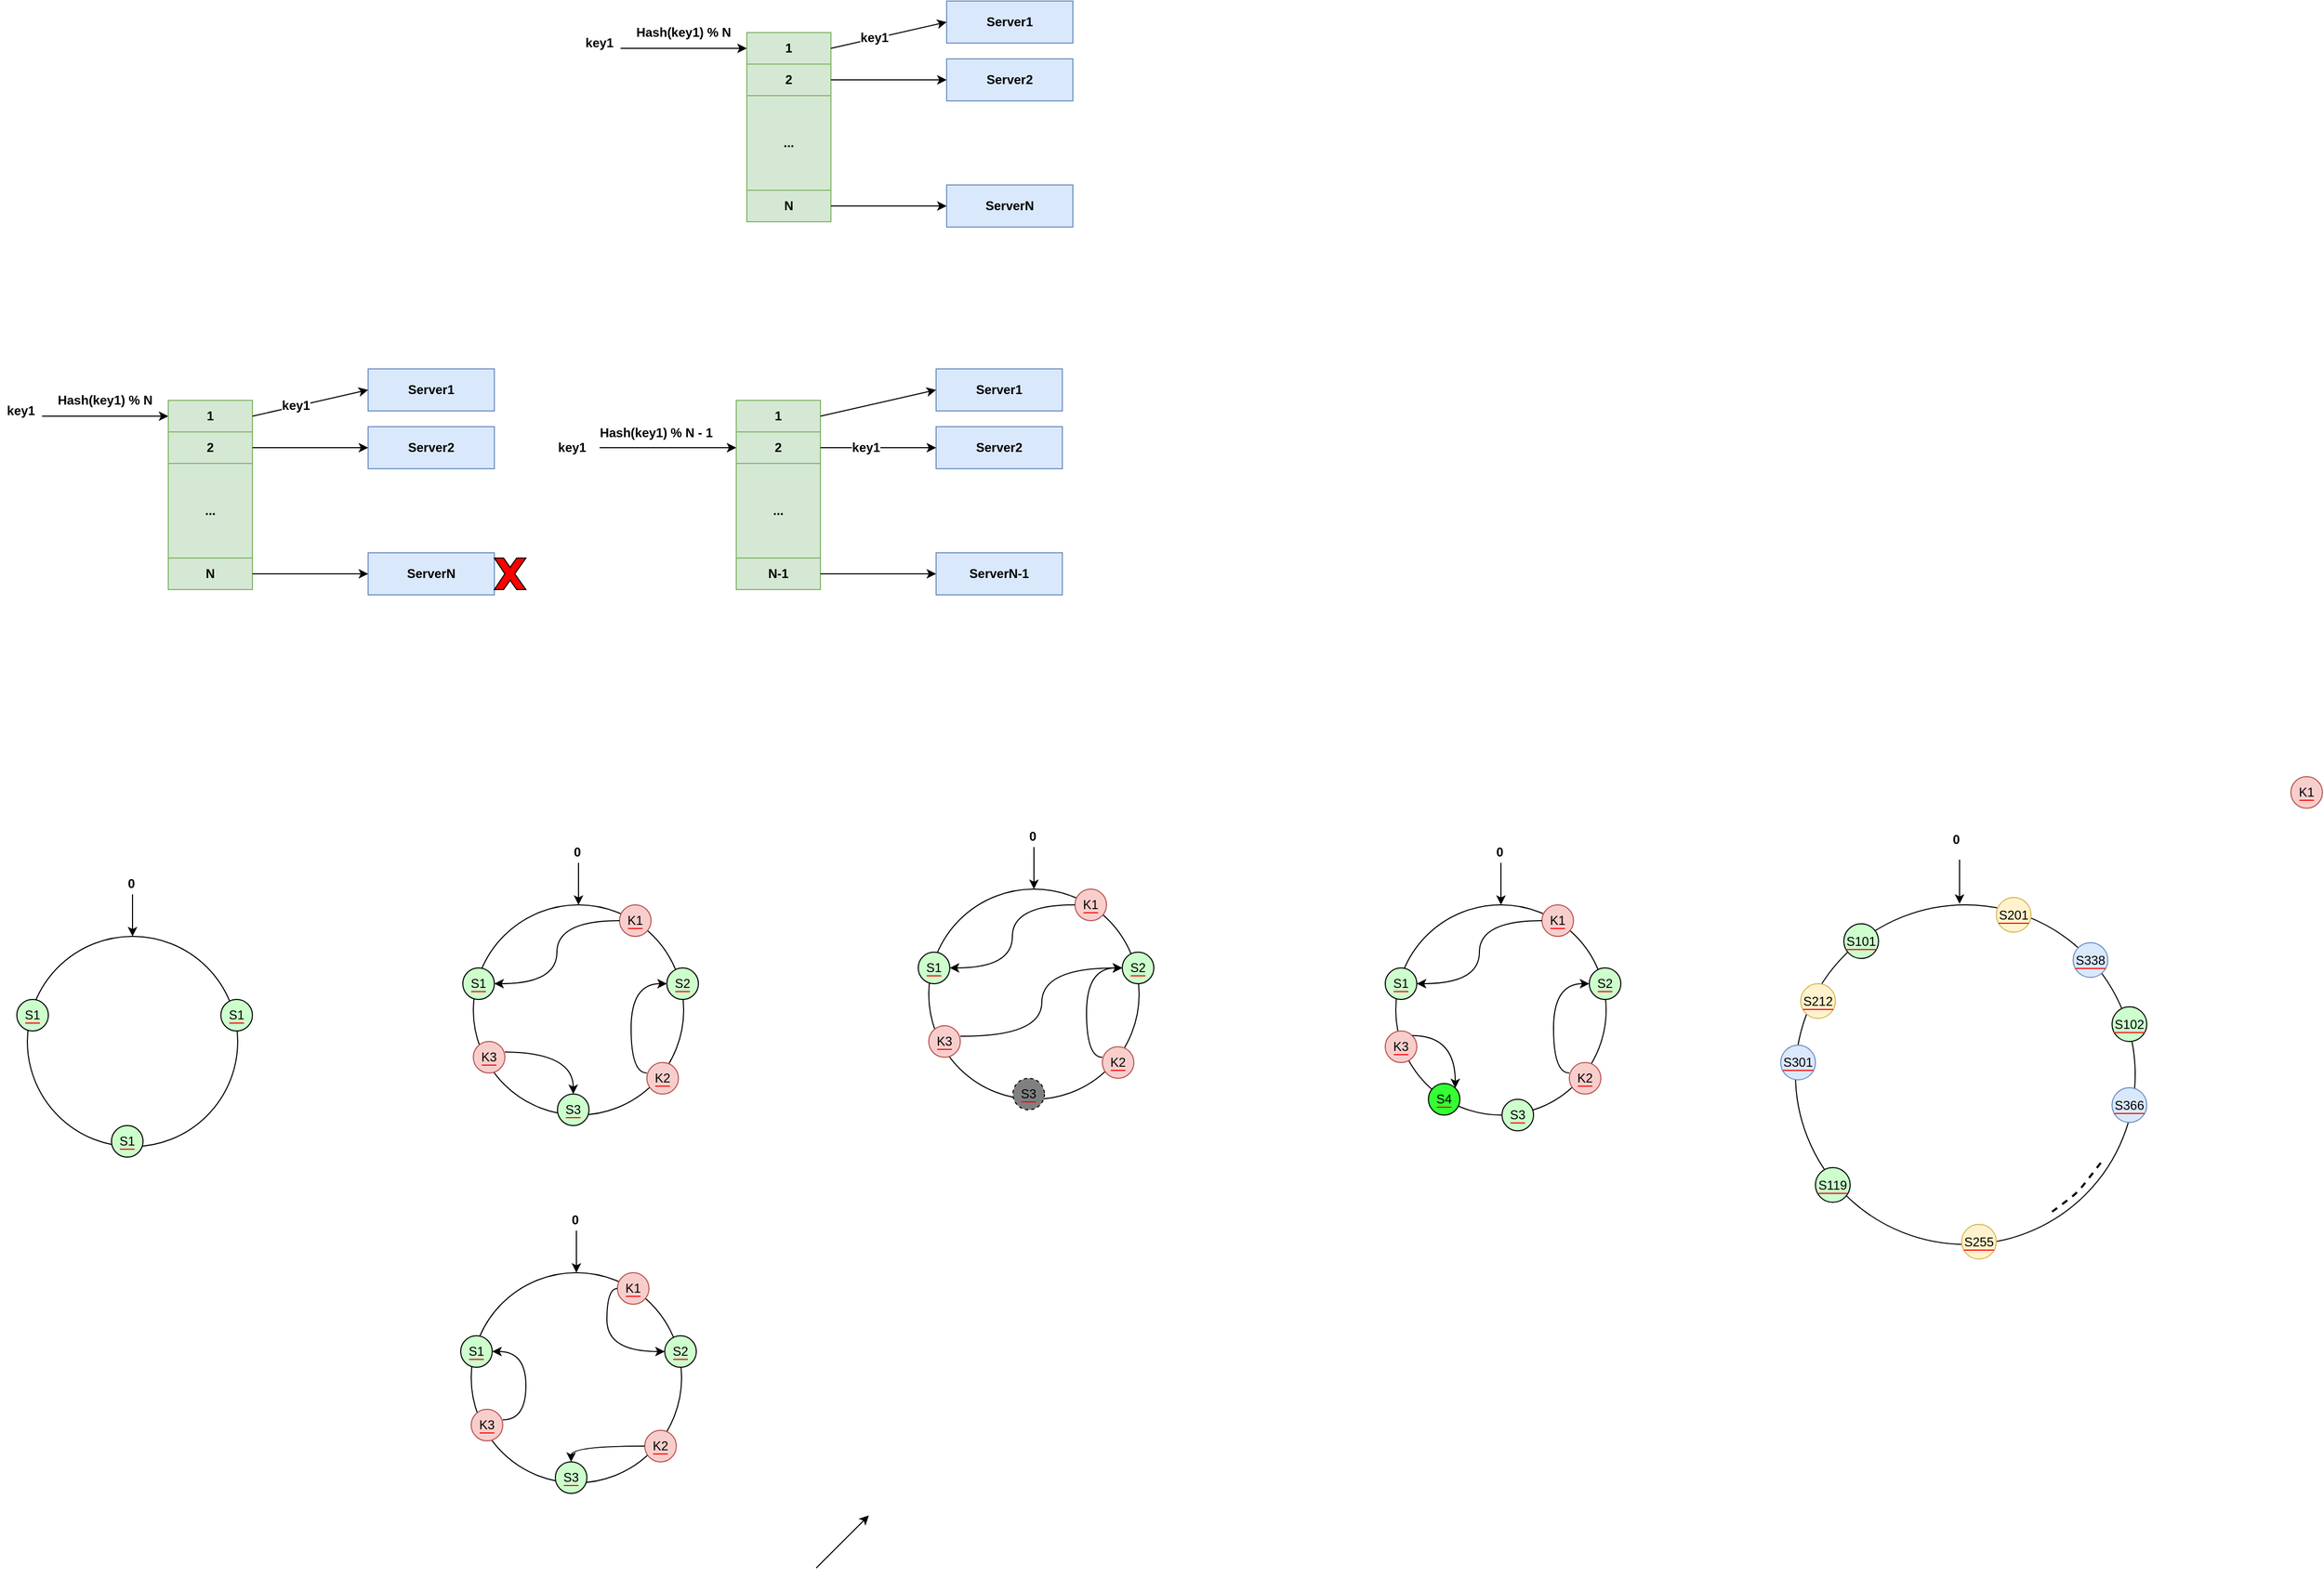 <mxfile version="12.4.5" type="github">
  <diagram id="OrQfkeeHgUfaRMaOiego" name="Page-1">
    <mxGraphModel dx="2848" dy="1108" grid="0" gridSize="10" guides="1" tooltips="1" connect="1" arrows="1" fold="1" page="0" pageScale="1" pageWidth="827" pageHeight="1169" math="0" shadow="0">
      <root>
        <mxCell id="0"/>
        <mxCell id="1" parent="0"/>
        <mxCell id="GP28-JtXtmgrlyzx3dhS-1" value="Server1" style="rounded=0;whiteSpace=wrap;html=1;fillColor=#dae8fc;strokeColor=#6c8ebf;fontStyle=1" parent="1" vertex="1">
          <mxGeometry x="470" y="230" width="120" height="40" as="geometry"/>
        </mxCell>
        <mxCell id="GP28-JtXtmgrlyzx3dhS-2" value="Server2" style="rounded=0;whiteSpace=wrap;html=1;fillColor=#dae8fc;strokeColor=#6c8ebf;fontStyle=1" parent="1" vertex="1">
          <mxGeometry x="470" y="285" width="120" height="40" as="geometry"/>
        </mxCell>
        <mxCell id="GP28-JtXtmgrlyzx3dhS-3" value="ServerN" style="rounded=0;whiteSpace=wrap;html=1;fillColor=#dae8fc;strokeColor=#6c8ebf;fontStyle=1" parent="1" vertex="1">
          <mxGeometry x="470" y="405" width="120" height="40" as="geometry"/>
        </mxCell>
        <mxCell id="GP28-JtXtmgrlyzx3dhS-4" value="1" style="rounded=0;whiteSpace=wrap;html=1;fillColor=#d5e8d4;strokeColor=#82b366;fontStyle=1" parent="1" vertex="1">
          <mxGeometry x="280" y="260" width="80" height="30" as="geometry"/>
        </mxCell>
        <mxCell id="GP28-JtXtmgrlyzx3dhS-5" value="2" style="rounded=0;whiteSpace=wrap;html=1;fillColor=#d5e8d4;strokeColor=#82b366;fontStyle=1" parent="1" vertex="1">
          <mxGeometry x="280" y="290" width="80" height="30" as="geometry"/>
        </mxCell>
        <mxCell id="GP28-JtXtmgrlyzx3dhS-6" value="..." style="rounded=0;whiteSpace=wrap;html=1;fillColor=#d5e8d4;strokeColor=#82b366;fontStyle=1" parent="1" vertex="1">
          <mxGeometry x="280" y="320" width="80" height="90" as="geometry"/>
        </mxCell>
        <mxCell id="GP28-JtXtmgrlyzx3dhS-9" value="N" style="rounded=0;whiteSpace=wrap;html=1;fillColor=#d5e8d4;strokeColor=#82b366;fontStyle=1" parent="1" vertex="1">
          <mxGeometry x="280" y="410" width="80" height="30" as="geometry"/>
        </mxCell>
        <mxCell id="GP28-JtXtmgrlyzx3dhS-11" value="" style="endArrow=classic;html=1;exitX=1;exitY=0.5;exitDx=0;exitDy=0;entryX=0;entryY=0.5;entryDx=0;entryDy=0;fontStyle=1" parent="1" source="GP28-JtXtmgrlyzx3dhS-4" target="GP28-JtXtmgrlyzx3dhS-1" edge="1">
          <mxGeometry width="50" height="50" relative="1" as="geometry">
            <mxPoint x="360" y="280" as="sourcePoint"/>
            <mxPoint x="410" y="230" as="targetPoint"/>
          </mxGeometry>
        </mxCell>
        <mxCell id="GP28-JtXtmgrlyzx3dhS-34" value="&lt;b&gt;key1&lt;/b&gt;" style="text;html=1;align=center;verticalAlign=middle;resizable=0;points=[];;labelBackgroundColor=#ffffff;" parent="GP28-JtXtmgrlyzx3dhS-11" vertex="1" connectable="0">
          <mxGeometry x="-0.252" y="1" relative="1" as="geometry">
            <mxPoint as="offset"/>
          </mxGeometry>
        </mxCell>
        <mxCell id="GP28-JtXtmgrlyzx3dhS-12" value="" style="endArrow=classic;html=1;entryX=0;entryY=0.5;entryDx=0;entryDy=0;fontStyle=1" parent="1" source="GP28-JtXtmgrlyzx3dhS-5" target="GP28-JtXtmgrlyzx3dhS-2" edge="1">
          <mxGeometry width="50" height="50" relative="1" as="geometry">
            <mxPoint x="360" y="305" as="sourcePoint"/>
            <mxPoint x="468" y="320" as="targetPoint"/>
          </mxGeometry>
        </mxCell>
        <mxCell id="GP28-JtXtmgrlyzx3dhS-13" value="" style="endArrow=classic;html=1;entryX=0;entryY=0.5;entryDx=0;entryDy=0;fontStyle=1" parent="1" source="GP28-JtXtmgrlyzx3dhS-9" target="GP28-JtXtmgrlyzx3dhS-3" edge="1">
          <mxGeometry width="50" height="50" relative="1" as="geometry">
            <mxPoint x="362" y="425" as="sourcePoint"/>
            <mxPoint x="470" y="440" as="targetPoint"/>
          </mxGeometry>
        </mxCell>
        <mxCell id="GP28-JtXtmgrlyzx3dhS-14" value="" style="endArrow=classic;html=1;fontStyle=1;entryX=0;entryY=0.5;entryDx=0;entryDy=0;" parent="1" target="GP28-JtXtmgrlyzx3dhS-4" edge="1">
          <mxGeometry width="50" height="50" relative="1" as="geometry">
            <mxPoint x="160" y="275" as="sourcePoint"/>
            <mxPoint x="280" y="304.5" as="targetPoint"/>
          </mxGeometry>
        </mxCell>
        <mxCell id="GP28-JtXtmgrlyzx3dhS-15" value="Hash(key1) % N" style="text;html=1;strokeColor=none;fillColor=none;align=center;verticalAlign=middle;whiteSpace=wrap;rounded=0;fontStyle=1" parent="1" vertex="1">
          <mxGeometry x="170" y="250" width="100" height="20" as="geometry"/>
        </mxCell>
        <mxCell id="GP28-JtXtmgrlyzx3dhS-16" value="key1" style="text;html=1;strokeColor=none;fillColor=none;align=center;verticalAlign=middle;whiteSpace=wrap;rounded=0;fontStyle=1" parent="1" vertex="1">
          <mxGeometry x="120" y="260" width="40" height="20" as="geometry"/>
        </mxCell>
        <mxCell id="GP28-JtXtmgrlyzx3dhS-18" value="Server1" style="rounded=0;whiteSpace=wrap;html=1;fillColor=#dae8fc;strokeColor=#6c8ebf;fontStyle=1" parent="1" vertex="1">
          <mxGeometry x="460" y="580" width="120" height="40" as="geometry"/>
        </mxCell>
        <mxCell id="GP28-JtXtmgrlyzx3dhS-19" value="Server2" style="rounded=0;whiteSpace=wrap;html=1;fillColor=#dae8fc;strokeColor=#6c8ebf;fontStyle=1" parent="1" vertex="1">
          <mxGeometry x="460" y="635" width="120" height="40" as="geometry"/>
        </mxCell>
        <mxCell id="GP28-JtXtmgrlyzx3dhS-20" value="ServerN-1" style="rounded=0;whiteSpace=wrap;html=1;fillColor=#dae8fc;strokeColor=#6c8ebf;fontStyle=1" parent="1" vertex="1">
          <mxGeometry x="460" y="755" width="120" height="40" as="geometry"/>
        </mxCell>
        <mxCell id="GP28-JtXtmgrlyzx3dhS-21" value="1" style="rounded=0;whiteSpace=wrap;html=1;fillColor=#d5e8d4;strokeColor=#82b366;fontStyle=1" parent="1" vertex="1">
          <mxGeometry x="270" y="610" width="80" height="30" as="geometry"/>
        </mxCell>
        <mxCell id="GP28-JtXtmgrlyzx3dhS-22" value="2" style="rounded=0;whiteSpace=wrap;html=1;fillColor=#d5e8d4;strokeColor=#82b366;fontStyle=1" parent="1" vertex="1">
          <mxGeometry x="270" y="640" width="80" height="30" as="geometry"/>
        </mxCell>
        <mxCell id="GP28-JtXtmgrlyzx3dhS-23" value="..." style="rounded=0;whiteSpace=wrap;html=1;fillColor=#d5e8d4;strokeColor=#82b366;fontStyle=1" parent="1" vertex="1">
          <mxGeometry x="270" y="670" width="80" height="90" as="geometry"/>
        </mxCell>
        <mxCell id="GP28-JtXtmgrlyzx3dhS-24" value="N-1" style="rounded=0;whiteSpace=wrap;html=1;fillColor=#d5e8d4;strokeColor=#82b366;fontStyle=1" parent="1" vertex="1">
          <mxGeometry x="270" y="760" width="80" height="30" as="geometry"/>
        </mxCell>
        <mxCell id="GP28-JtXtmgrlyzx3dhS-25" value="" style="endArrow=classic;html=1;exitX=1;exitY=0.5;exitDx=0;exitDy=0;entryX=0;entryY=0.5;entryDx=0;entryDy=0;fontStyle=1" parent="1" source="GP28-JtXtmgrlyzx3dhS-21" target="GP28-JtXtmgrlyzx3dhS-18" edge="1">
          <mxGeometry width="50" height="50" relative="1" as="geometry">
            <mxPoint x="350" y="630" as="sourcePoint"/>
            <mxPoint x="400" y="580" as="targetPoint"/>
          </mxGeometry>
        </mxCell>
        <mxCell id="GP28-JtXtmgrlyzx3dhS-26" value="" style="endArrow=classic;html=1;entryX=0;entryY=0.5;entryDx=0;entryDy=0;fontStyle=1" parent="1" source="GP28-JtXtmgrlyzx3dhS-22" target="GP28-JtXtmgrlyzx3dhS-19" edge="1">
          <mxGeometry width="50" height="50" relative="1" as="geometry">
            <mxPoint x="350" y="655" as="sourcePoint"/>
            <mxPoint x="458" y="670" as="targetPoint"/>
          </mxGeometry>
        </mxCell>
        <mxCell id="GP28-JtXtmgrlyzx3dhS-27" value="&lt;b&gt;key1&lt;/b&gt;" style="text;html=1;align=center;verticalAlign=middle;resizable=0;points=[];;labelBackgroundColor=#ffffff;" parent="GP28-JtXtmgrlyzx3dhS-26" vertex="1" connectable="0">
          <mxGeometry x="-0.219" relative="1" as="geometry">
            <mxPoint as="offset"/>
          </mxGeometry>
        </mxCell>
        <mxCell id="GP28-JtXtmgrlyzx3dhS-28" value="" style="endArrow=classic;html=1;entryX=0;entryY=0.5;entryDx=0;entryDy=0;fontStyle=1" parent="1" source="GP28-JtXtmgrlyzx3dhS-24" target="GP28-JtXtmgrlyzx3dhS-20" edge="1">
          <mxGeometry width="50" height="50" relative="1" as="geometry">
            <mxPoint x="352" y="775" as="sourcePoint"/>
            <mxPoint x="460" y="790" as="targetPoint"/>
          </mxGeometry>
        </mxCell>
        <mxCell id="GP28-JtXtmgrlyzx3dhS-29" value="" style="endArrow=classic;html=1;fontStyle=1;entryX=0;entryY=0.5;entryDx=0;entryDy=0;" parent="1" target="GP28-JtXtmgrlyzx3dhS-22" edge="1">
          <mxGeometry width="50" height="50" relative="1" as="geometry">
            <mxPoint x="140" y="655" as="sourcePoint"/>
            <mxPoint x="270" y="654.5" as="targetPoint"/>
          </mxGeometry>
        </mxCell>
        <mxCell id="GP28-JtXtmgrlyzx3dhS-30" value="Hash(key1) % N - 1" style="text;html=1;strokeColor=none;fillColor=none;align=center;verticalAlign=middle;whiteSpace=wrap;rounded=0;fontStyle=1" parent="1" vertex="1">
          <mxGeometry x="134" y="631" width="120" height="20" as="geometry"/>
        </mxCell>
        <mxCell id="GP28-JtXtmgrlyzx3dhS-31" value="key1" style="text;html=1;strokeColor=none;fillColor=none;align=center;verticalAlign=middle;whiteSpace=wrap;rounded=0;fontStyle=1" parent="1" vertex="1">
          <mxGeometry x="94" y="645" width="40" height="20" as="geometry"/>
        </mxCell>
        <mxCell id="GP28-JtXtmgrlyzx3dhS-36" value="Server1" style="rounded=0;whiteSpace=wrap;html=1;fillColor=#dae8fc;strokeColor=#6c8ebf;fontStyle=1" parent="1" vertex="1">
          <mxGeometry x="-80" y="580" width="120" height="40" as="geometry"/>
        </mxCell>
        <mxCell id="GP28-JtXtmgrlyzx3dhS-37" value="Server2" style="rounded=0;whiteSpace=wrap;html=1;fillColor=#dae8fc;strokeColor=#6c8ebf;fontStyle=1" parent="1" vertex="1">
          <mxGeometry x="-80" y="635" width="120" height="40" as="geometry"/>
        </mxCell>
        <mxCell id="GP28-JtXtmgrlyzx3dhS-38" value="ServerN" style="rounded=0;whiteSpace=wrap;html=1;fillColor=#dae8fc;strokeColor=#6c8ebf;fontStyle=1" parent="1" vertex="1">
          <mxGeometry x="-80" y="755" width="120" height="40" as="geometry"/>
        </mxCell>
        <mxCell id="GP28-JtXtmgrlyzx3dhS-39" value="1" style="rounded=0;whiteSpace=wrap;html=1;fillColor=#d5e8d4;strokeColor=#82b366;fontStyle=1" parent="1" vertex="1">
          <mxGeometry x="-270" y="610" width="80" height="30" as="geometry"/>
        </mxCell>
        <mxCell id="GP28-JtXtmgrlyzx3dhS-40" value="2" style="rounded=0;whiteSpace=wrap;html=1;fillColor=#d5e8d4;strokeColor=#82b366;fontStyle=1" parent="1" vertex="1">
          <mxGeometry x="-270" y="640" width="80" height="30" as="geometry"/>
        </mxCell>
        <mxCell id="GP28-JtXtmgrlyzx3dhS-41" value="..." style="rounded=0;whiteSpace=wrap;html=1;fillColor=#d5e8d4;strokeColor=#82b366;fontStyle=1" parent="1" vertex="1">
          <mxGeometry x="-270" y="670" width="80" height="90" as="geometry"/>
        </mxCell>
        <mxCell id="GP28-JtXtmgrlyzx3dhS-42" value="N" style="rounded=0;whiteSpace=wrap;html=1;fillColor=#d5e8d4;strokeColor=#82b366;fontStyle=1" parent="1" vertex="1">
          <mxGeometry x="-270" y="760" width="80" height="30" as="geometry"/>
        </mxCell>
        <mxCell id="GP28-JtXtmgrlyzx3dhS-43" value="" style="endArrow=classic;html=1;exitX=1;exitY=0.5;exitDx=0;exitDy=0;entryX=0;entryY=0.5;entryDx=0;entryDy=0;fontStyle=1" parent="1" source="GP28-JtXtmgrlyzx3dhS-39" target="GP28-JtXtmgrlyzx3dhS-36" edge="1">
          <mxGeometry width="50" height="50" relative="1" as="geometry">
            <mxPoint x="-190" y="630" as="sourcePoint"/>
            <mxPoint x="-140" y="580" as="targetPoint"/>
          </mxGeometry>
        </mxCell>
        <mxCell id="GP28-JtXtmgrlyzx3dhS-44" value="&lt;b&gt;key1&lt;/b&gt;" style="text;html=1;align=center;verticalAlign=middle;resizable=0;points=[];;labelBackgroundColor=#ffffff;" parent="GP28-JtXtmgrlyzx3dhS-43" vertex="1" connectable="0">
          <mxGeometry x="-0.252" y="1" relative="1" as="geometry">
            <mxPoint as="offset"/>
          </mxGeometry>
        </mxCell>
        <mxCell id="GP28-JtXtmgrlyzx3dhS-45" value="" style="endArrow=classic;html=1;entryX=0;entryY=0.5;entryDx=0;entryDy=0;fontStyle=1" parent="1" source="GP28-JtXtmgrlyzx3dhS-40" target="GP28-JtXtmgrlyzx3dhS-37" edge="1">
          <mxGeometry width="50" height="50" relative="1" as="geometry">
            <mxPoint x="-190" y="655" as="sourcePoint"/>
            <mxPoint x="-82" y="670" as="targetPoint"/>
          </mxGeometry>
        </mxCell>
        <mxCell id="GP28-JtXtmgrlyzx3dhS-46" value="" style="endArrow=classic;html=1;entryX=0;entryY=0.5;entryDx=0;entryDy=0;fontStyle=1" parent="1" source="GP28-JtXtmgrlyzx3dhS-42" target="GP28-JtXtmgrlyzx3dhS-38" edge="1">
          <mxGeometry width="50" height="50" relative="1" as="geometry">
            <mxPoint x="-188" y="775" as="sourcePoint"/>
            <mxPoint x="-80" y="790" as="targetPoint"/>
          </mxGeometry>
        </mxCell>
        <mxCell id="GP28-JtXtmgrlyzx3dhS-47" value="" style="endArrow=classic;html=1;fontStyle=1;entryX=0;entryY=0.5;entryDx=0;entryDy=0;" parent="1" target="GP28-JtXtmgrlyzx3dhS-39" edge="1">
          <mxGeometry width="50" height="50" relative="1" as="geometry">
            <mxPoint x="-390" y="625" as="sourcePoint"/>
            <mxPoint x="-270" y="654.5" as="targetPoint"/>
          </mxGeometry>
        </mxCell>
        <mxCell id="GP28-JtXtmgrlyzx3dhS-48" value="Hash(key1) % N" style="text;html=1;strokeColor=none;fillColor=none;align=center;verticalAlign=middle;whiteSpace=wrap;rounded=0;fontStyle=1" parent="1" vertex="1">
          <mxGeometry x="-380" y="600" width="100" height="20" as="geometry"/>
        </mxCell>
        <mxCell id="GP28-JtXtmgrlyzx3dhS-49" value="key1" style="text;html=1;strokeColor=none;fillColor=none;align=center;verticalAlign=middle;whiteSpace=wrap;rounded=0;fontStyle=1" parent="1" vertex="1">
          <mxGeometry x="-430" y="610" width="40" height="20" as="geometry"/>
        </mxCell>
        <mxCell id="GP28-JtXtmgrlyzx3dhS-50" value="" style="verticalLabelPosition=bottom;verticalAlign=top;html=1;shape=mxgraph.basic.x;fontColor=#FF0000;labelBackgroundColor=#FF0000;fillColor=#FF0000;" parent="1" vertex="1">
          <mxGeometry x="40" y="760" width="30" height="30" as="geometry"/>
        </mxCell>
        <mxCell id="GP28-JtXtmgrlyzx3dhS-53" value="" style="ellipse;whiteSpace=wrap;html=1;aspect=fixed;shadow=0;labelBackgroundColor=#FF0000;strokeColor=#000000;fillColor=none;fontColor=#FF0000;" parent="1" vertex="1">
          <mxGeometry x="20" y="1090" width="200" height="200" as="geometry"/>
        </mxCell>
        <mxCell id="GP28-JtXtmgrlyzx3dhS-54" value="" style="endArrow=classic;html=1;fontColor=#FF0000;entryX=0.5;entryY=0;entryDx=0;entryDy=0;" parent="1" target="GP28-JtXtmgrlyzx3dhS-53" edge="1">
          <mxGeometry width="50" height="50" relative="1" as="geometry">
            <mxPoint x="120" y="1050" as="sourcePoint"/>
            <mxPoint x="150" y="990" as="targetPoint"/>
          </mxGeometry>
        </mxCell>
        <mxCell id="GP28-JtXtmgrlyzx3dhS-55" value="&lt;font color=&quot;#000000&quot; style=&quot;background-color: rgb(204 , 255 , 204)&quot;&gt;S2&lt;/font&gt;" style="ellipse;whiteSpace=wrap;html=1;aspect=fixed;shadow=0;labelBackgroundColor=#FF0000;strokeColor=#000000;fillColor=#CCFFCC;fontColor=#FF0000;gradientColor=none;" parent="1" vertex="1">
          <mxGeometry x="204" y="1150" width="30" height="30" as="geometry"/>
        </mxCell>
        <mxCell id="GP28-JtXtmgrlyzx3dhS-57" value="&lt;font color=&quot;#000000&quot; style=&quot;background-color: rgb(204 , 255 , 204)&quot;&gt;S3&lt;/font&gt;" style="ellipse;whiteSpace=wrap;html=1;aspect=fixed;shadow=0;labelBackgroundColor=#FF0000;strokeColor=#000000;fillColor=#CCFFCC;fontColor=#FF0000;gradientColor=none;" parent="1" vertex="1">
          <mxGeometry x="100" y="1270" width="30" height="30" as="geometry"/>
        </mxCell>
        <mxCell id="GP28-JtXtmgrlyzx3dhS-58" value="&lt;font color=&quot;#000000&quot; style=&quot;background-color: rgb(204 , 255 , 204)&quot;&gt;S1&lt;/font&gt;" style="ellipse;whiteSpace=wrap;html=1;aspect=fixed;shadow=0;labelBackgroundColor=#FF0000;strokeColor=#000000;fillColor=#CCFFCC;fontColor=#FF0000;gradientColor=none;" parent="1" vertex="1">
          <mxGeometry x="10" y="1150" width="30" height="30" as="geometry"/>
        </mxCell>
        <mxCell id="GP28-JtXtmgrlyzx3dhS-60" value="0" style="text;html=1;strokeColor=none;fillColor=none;align=center;verticalAlign=middle;whiteSpace=wrap;rounded=0;fontStyle=1" parent="1" vertex="1">
          <mxGeometry x="109" y="1030" width="20" height="20" as="geometry"/>
        </mxCell>
        <mxCell id="GP28-JtXtmgrlyzx3dhS-61" value="" style="ellipse;whiteSpace=wrap;html=1;aspect=fixed;shadow=0;labelBackgroundColor=#FF0000;strokeColor=#000000;fillColor=none;fontColor=#FF0000;" parent="1" vertex="1">
          <mxGeometry x="-404" y="1120" width="200" height="200" as="geometry"/>
        </mxCell>
        <mxCell id="GP28-JtXtmgrlyzx3dhS-62" value="" style="endArrow=classic;html=1;fontColor=#FF0000;entryX=0.5;entryY=0;entryDx=0;entryDy=0;" parent="1" target="GP28-JtXtmgrlyzx3dhS-61" edge="1">
          <mxGeometry width="50" height="50" relative="1" as="geometry">
            <mxPoint x="-304" y="1080" as="sourcePoint"/>
            <mxPoint x="-274" y="1020" as="targetPoint"/>
          </mxGeometry>
        </mxCell>
        <mxCell id="GP28-JtXtmgrlyzx3dhS-63" value="&lt;font color=&quot;#000000&quot; style=&quot;background-color: rgb(204 , 255 , 204)&quot;&gt;S1&lt;/font&gt;" style="ellipse;whiteSpace=wrap;html=1;aspect=fixed;shadow=0;labelBackgroundColor=#FF0000;strokeColor=#000000;fillColor=#CCFFCC;fontColor=#FF0000;gradientColor=none;" parent="1" vertex="1">
          <mxGeometry x="-220" y="1180" width="30" height="30" as="geometry"/>
        </mxCell>
        <mxCell id="GP28-JtXtmgrlyzx3dhS-64" value="&lt;font color=&quot;#000000&quot; style=&quot;background-color: rgb(204 , 255 , 204)&quot;&gt;S1&lt;/font&gt;" style="ellipse;whiteSpace=wrap;html=1;aspect=fixed;shadow=0;labelBackgroundColor=#FF0000;strokeColor=#000000;fillColor=#CCFFCC;fontColor=#FF0000;gradientColor=none;" parent="1" vertex="1">
          <mxGeometry x="-324" y="1300" width="30" height="30" as="geometry"/>
        </mxCell>
        <mxCell id="GP28-JtXtmgrlyzx3dhS-65" value="&lt;font color=&quot;#000000&quot; style=&quot;background-color: rgb(204 , 255 , 204)&quot;&gt;S1&lt;/font&gt;" style="ellipse;whiteSpace=wrap;html=1;aspect=fixed;shadow=0;labelBackgroundColor=#FF0000;strokeColor=#000000;fillColor=#CCFFCC;fontColor=#FF0000;gradientColor=none;" parent="1" vertex="1">
          <mxGeometry x="-414" y="1180" width="30" height="30" as="geometry"/>
        </mxCell>
        <mxCell id="GP28-JtXtmgrlyzx3dhS-66" value="0" style="text;html=1;strokeColor=none;fillColor=none;align=center;verticalAlign=middle;whiteSpace=wrap;rounded=0;fontStyle=1" parent="1" vertex="1">
          <mxGeometry x="-315" y="1060" width="20" height="20" as="geometry"/>
        </mxCell>
        <mxCell id="GP28-JtXtmgrlyzx3dhS-67" value="&lt;font color=&quot;#000000&quot; style=&quot;background-color: rgb(248 , 206 , 204)&quot;&gt;K1&lt;/font&gt;" style="ellipse;whiteSpace=wrap;html=1;aspect=fixed;shadow=0;labelBackgroundColor=#FF0000;strokeColor=#b85450;fillColor=#f8cecc;" parent="1" vertex="1">
          <mxGeometry x="159" y="1090" width="30" height="30" as="geometry"/>
        </mxCell>
        <mxCell id="GP28-JtXtmgrlyzx3dhS-68" value="&lt;font color=&quot;#000000&quot; style=&quot;background-color: rgb(248 , 206 , 204)&quot;&gt;K2&lt;/font&gt;" style="ellipse;whiteSpace=wrap;html=1;aspect=fixed;shadow=0;labelBackgroundColor=#FF0000;strokeColor=#b85450;fillColor=#f8cecc;" parent="1" vertex="1">
          <mxGeometry x="185" y="1240" width="30" height="30" as="geometry"/>
        </mxCell>
        <mxCell id="GP28-JtXtmgrlyzx3dhS-70" value="" style="endArrow=classic;html=1;fontColor=#FF0000;edgeStyle=orthogonalEdgeStyle;curved=1;entryX=1;entryY=0.5;entryDx=0;entryDy=0;exitX=0;exitY=0.5;exitDx=0;exitDy=0;" parent="1" source="GP28-JtXtmgrlyzx3dhS-67" target="GP28-JtXtmgrlyzx3dhS-58" edge="1">
          <mxGeometry width="50" height="50" relative="1" as="geometry">
            <mxPoint x="159" y="1100" as="sourcePoint"/>
            <mxPoint x="209" y="1050" as="targetPoint"/>
          </mxGeometry>
        </mxCell>
        <mxCell id="GP28-JtXtmgrlyzx3dhS-72" value="" style="endArrow=classic;html=1;fontColor=#FF0000;edgeStyle=orthogonalEdgeStyle;curved=1;entryX=0;entryY=0.5;entryDx=0;entryDy=0;" parent="1" target="GP28-JtXtmgrlyzx3dhS-55" edge="1">
          <mxGeometry width="50" height="50" relative="1" as="geometry">
            <mxPoint x="185" y="1250" as="sourcePoint"/>
            <mxPoint x="235" y="1200" as="targetPoint"/>
            <Array as="points">
              <mxPoint x="170" y="1250"/>
              <mxPoint x="170" y="1165"/>
            </Array>
          </mxGeometry>
        </mxCell>
        <mxCell id="GP28-JtXtmgrlyzx3dhS-73" value="&lt;font color=&quot;#000000&quot; style=&quot;background-color: rgb(248 , 206 , 204)&quot;&gt;K3&lt;/font&gt;" style="ellipse;whiteSpace=wrap;html=1;aspect=fixed;shadow=0;labelBackgroundColor=#FF0000;strokeColor=#b85450;fillColor=#f8cecc;" parent="1" vertex="1">
          <mxGeometry x="20" y="1220" width="30" height="30" as="geometry"/>
        </mxCell>
        <mxCell id="GP28-JtXtmgrlyzx3dhS-74" value="" style="endArrow=classic;html=1;fontColor=#FF0000;edgeStyle=orthogonalEdgeStyle;curved=1;entryX=0.5;entryY=0;entryDx=0;entryDy=0;" parent="1" target="GP28-JtXtmgrlyzx3dhS-57" edge="1">
          <mxGeometry width="50" height="50" relative="1" as="geometry">
            <mxPoint x="50" y="1230" as="sourcePoint"/>
            <mxPoint x="100" y="1180" as="targetPoint"/>
          </mxGeometry>
        </mxCell>
        <mxCell id="GP28-JtXtmgrlyzx3dhS-75" value="" style="ellipse;whiteSpace=wrap;html=1;aspect=fixed;shadow=0;labelBackgroundColor=#FF0000;strokeColor=#000000;fillColor=none;fontColor=#FF0000;" parent="1" vertex="1">
          <mxGeometry x="453" y="1075" width="200" height="200" as="geometry"/>
        </mxCell>
        <mxCell id="GP28-JtXtmgrlyzx3dhS-76" value="" style="endArrow=classic;html=1;fontColor=#FF0000;entryX=0.5;entryY=0;entryDx=0;entryDy=0;" parent="1" target="GP28-JtXtmgrlyzx3dhS-75" edge="1">
          <mxGeometry width="50" height="50" relative="1" as="geometry">
            <mxPoint x="553" y="1035" as="sourcePoint"/>
            <mxPoint x="583" y="975" as="targetPoint"/>
          </mxGeometry>
        </mxCell>
        <mxCell id="GP28-JtXtmgrlyzx3dhS-77" value="&lt;font color=&quot;#000000&quot; style=&quot;background-color: rgb(204 , 255 , 204)&quot;&gt;S2&lt;/font&gt;" style="ellipse;whiteSpace=wrap;html=1;aspect=fixed;shadow=0;labelBackgroundColor=#FF0000;strokeColor=#000000;fillColor=#CCFFCC;fontColor=#FF0000;gradientColor=none;" parent="1" vertex="1">
          <mxGeometry x="637" y="1135" width="30" height="30" as="geometry"/>
        </mxCell>
        <mxCell id="GP28-JtXtmgrlyzx3dhS-78" value="&lt;font color=&quot;#000000&quot; style=&quot;background-color: rgb(128 , 128 , 128)&quot;&gt;S3&lt;/font&gt;" style="ellipse;whiteSpace=wrap;html=1;aspect=fixed;shadow=0;labelBackgroundColor=#FF0000;strokeColor=#000000;fillColor=#808080;fontColor=#FF0000;gradientColor=none;dashed=1;" parent="1" vertex="1">
          <mxGeometry x="533" y="1255" width="30" height="30" as="geometry"/>
        </mxCell>
        <mxCell id="GP28-JtXtmgrlyzx3dhS-79" value="&lt;font color=&quot;#000000&quot; style=&quot;background-color: rgb(204 , 255 , 204)&quot;&gt;S1&lt;/font&gt;" style="ellipse;whiteSpace=wrap;html=1;aspect=fixed;shadow=0;labelBackgroundColor=#FF0000;strokeColor=#000000;fillColor=#CCFFCC;fontColor=#FF0000;gradientColor=none;" parent="1" vertex="1">
          <mxGeometry x="443" y="1135" width="30" height="30" as="geometry"/>
        </mxCell>
        <mxCell id="GP28-JtXtmgrlyzx3dhS-80" value="0" style="text;html=1;strokeColor=none;fillColor=none;align=center;verticalAlign=middle;whiteSpace=wrap;rounded=0;fontStyle=1" parent="1" vertex="1">
          <mxGeometry x="542" y="1015" width="20" height="20" as="geometry"/>
        </mxCell>
        <mxCell id="GP28-JtXtmgrlyzx3dhS-81" value="&lt;font color=&quot;#000000&quot; style=&quot;background-color: rgb(248 , 206 , 204)&quot;&gt;K1&lt;/font&gt;" style="ellipse;whiteSpace=wrap;html=1;aspect=fixed;shadow=0;labelBackgroundColor=#FF0000;strokeColor=#b85450;fillColor=#f8cecc;" parent="1" vertex="1">
          <mxGeometry x="592" y="1075" width="30" height="30" as="geometry"/>
        </mxCell>
        <mxCell id="GP28-JtXtmgrlyzx3dhS-82" value="&lt;font color=&quot;#000000&quot; style=&quot;background-color: rgb(248 , 206 , 204)&quot;&gt;K2&lt;/font&gt;" style="ellipse;whiteSpace=wrap;html=1;aspect=fixed;shadow=0;labelBackgroundColor=#FF0000;strokeColor=#b85450;fillColor=#f8cecc;" parent="1" vertex="1">
          <mxGeometry x="618" y="1225" width="30" height="30" as="geometry"/>
        </mxCell>
        <mxCell id="GP28-JtXtmgrlyzx3dhS-83" value="" style="endArrow=classic;html=1;fontColor=#FF0000;edgeStyle=orthogonalEdgeStyle;curved=1;entryX=1;entryY=0.5;entryDx=0;entryDy=0;exitX=0;exitY=0.5;exitDx=0;exitDy=0;" parent="1" source="GP28-JtXtmgrlyzx3dhS-81" target="GP28-JtXtmgrlyzx3dhS-79" edge="1">
          <mxGeometry width="50" height="50" relative="1" as="geometry">
            <mxPoint x="592" y="1085" as="sourcePoint"/>
            <mxPoint x="642" y="1035" as="targetPoint"/>
          </mxGeometry>
        </mxCell>
        <mxCell id="GP28-JtXtmgrlyzx3dhS-84" value="" style="endArrow=classic;html=1;fontColor=#FF0000;edgeStyle=orthogonalEdgeStyle;curved=1;entryX=0;entryY=0.5;entryDx=0;entryDy=0;" parent="1" target="GP28-JtXtmgrlyzx3dhS-77" edge="1">
          <mxGeometry width="50" height="50" relative="1" as="geometry">
            <mxPoint x="618" y="1235" as="sourcePoint"/>
            <mxPoint x="668" y="1185" as="targetPoint"/>
            <Array as="points">
              <mxPoint x="603" y="1235"/>
              <mxPoint x="603" y="1150"/>
            </Array>
          </mxGeometry>
        </mxCell>
        <mxCell id="GP28-JtXtmgrlyzx3dhS-85" value="&lt;font color=&quot;#000000&quot; style=&quot;background-color: rgb(248 , 206 , 204)&quot;&gt;K3&lt;/font&gt;" style="ellipse;whiteSpace=wrap;html=1;aspect=fixed;shadow=0;labelBackgroundColor=#FF0000;strokeColor=#b85450;fillColor=#f8cecc;" parent="1" vertex="1">
          <mxGeometry x="453" y="1205" width="30" height="30" as="geometry"/>
        </mxCell>
        <mxCell id="GP28-JtXtmgrlyzx3dhS-86" value="" style="endArrow=classic;html=1;fontColor=#FF0000;edgeStyle=orthogonalEdgeStyle;curved=1;entryX=0;entryY=0.5;entryDx=0;entryDy=0;" parent="1" target="GP28-JtXtmgrlyzx3dhS-77" edge="1">
          <mxGeometry width="50" height="50" relative="1" as="geometry">
            <mxPoint x="483" y="1215" as="sourcePoint"/>
            <mxPoint x="533" y="1165" as="targetPoint"/>
          </mxGeometry>
        </mxCell>
        <mxCell id="GP28-JtXtmgrlyzx3dhS-94" value="" style="shape=image;html=1;verticalAlign=top;verticalLabelPosition=bottom;labelBackgroundColor=#ffffff;imageAspect=0;aspect=fixed;image=https://cdn2.iconfinder.com/data/icons/letters-and-numbers-1/32/lowercase_letter_x_red-128.png;shadow=0;strokeColor=#000000;fillColor=#808080;gradientColor=none;fontColor=#FF0000;" parent="1" vertex="1">
          <mxGeometry x="528" y="1285" width="45" height="45" as="geometry"/>
        </mxCell>
        <mxCell id="F-mRYwH3yPjPo2gAtKLK-2" value="" style="ellipse;whiteSpace=wrap;html=1;aspect=fixed;shadow=0;labelBackgroundColor=#FF0000;strokeColor=#000000;fillColor=none;fontColor=#FF0000;" parent="1" vertex="1">
          <mxGeometry x="18" y="1440" width="200" height="200" as="geometry"/>
        </mxCell>
        <mxCell id="F-mRYwH3yPjPo2gAtKLK-3" value="" style="endArrow=classic;html=1;fontColor=#FF0000;entryX=0.5;entryY=0;entryDx=0;entryDy=0;" parent="1" target="F-mRYwH3yPjPo2gAtKLK-2" edge="1">
          <mxGeometry width="50" height="50" relative="1" as="geometry">
            <mxPoint x="118" y="1400" as="sourcePoint"/>
            <mxPoint x="148" y="1340" as="targetPoint"/>
          </mxGeometry>
        </mxCell>
        <mxCell id="F-mRYwH3yPjPo2gAtKLK-4" value="&lt;font color=&quot;#000000&quot; style=&quot;background-color: rgb(204 , 255 , 204)&quot;&gt;S2&lt;/font&gt;" style="ellipse;whiteSpace=wrap;html=1;aspect=fixed;shadow=0;labelBackgroundColor=#FF0000;strokeColor=#000000;fillColor=#CCFFCC;fontColor=#FF0000;gradientColor=none;" parent="1" vertex="1">
          <mxGeometry x="202" y="1500" width="30" height="30" as="geometry"/>
        </mxCell>
        <mxCell id="F-mRYwH3yPjPo2gAtKLK-5" value="&lt;font color=&quot;#000000&quot; style=&quot;background-color: rgb(204 , 255 , 204)&quot;&gt;S3&lt;/font&gt;" style="ellipse;whiteSpace=wrap;html=1;aspect=fixed;shadow=0;labelBackgroundColor=#FF0000;strokeColor=#000000;fillColor=#CCFFCC;fontColor=#FF0000;gradientColor=none;" parent="1" vertex="1">
          <mxGeometry x="98" y="1620" width="30" height="30" as="geometry"/>
        </mxCell>
        <mxCell id="F-mRYwH3yPjPo2gAtKLK-6" value="&lt;font color=&quot;#000000&quot; style=&quot;background-color: rgb(204 , 255 , 204)&quot;&gt;S1&lt;/font&gt;" style="ellipse;whiteSpace=wrap;html=1;aspect=fixed;shadow=0;labelBackgroundColor=#FF0000;strokeColor=#000000;fillColor=#CCFFCC;fontColor=#FF0000;gradientColor=none;" parent="1" vertex="1">
          <mxGeometry x="8" y="1500" width="30" height="30" as="geometry"/>
        </mxCell>
        <mxCell id="F-mRYwH3yPjPo2gAtKLK-7" value="0" style="text;html=1;strokeColor=none;fillColor=none;align=center;verticalAlign=middle;whiteSpace=wrap;rounded=0;fontStyle=1" parent="1" vertex="1">
          <mxGeometry x="107" y="1380" width="20" height="20" as="geometry"/>
        </mxCell>
        <mxCell id="F-mRYwH3yPjPo2gAtKLK-8" value="&lt;font color=&quot;#000000&quot; style=&quot;background-color: rgb(248 , 206 , 204)&quot;&gt;K1&lt;/font&gt;" style="ellipse;whiteSpace=wrap;html=1;aspect=fixed;shadow=0;labelBackgroundColor=#FF0000;strokeColor=#b85450;fillColor=#f8cecc;" parent="1" vertex="1">
          <mxGeometry x="157" y="1440" width="30" height="30" as="geometry"/>
        </mxCell>
        <mxCell id="F-mRYwH3yPjPo2gAtKLK-9" value="&lt;font color=&quot;#000000&quot; style=&quot;background-color: rgb(248 , 206 , 204)&quot;&gt;K2&lt;/font&gt;" style="ellipse;whiteSpace=wrap;html=1;aspect=fixed;shadow=0;labelBackgroundColor=#FF0000;strokeColor=#b85450;fillColor=#f8cecc;" parent="1" vertex="1">
          <mxGeometry x="183" y="1590" width="30" height="30" as="geometry"/>
        </mxCell>
        <mxCell id="F-mRYwH3yPjPo2gAtKLK-10" value="" style="endArrow=classic;html=1;fontColor=#FF0000;edgeStyle=orthogonalEdgeStyle;curved=1;entryX=0;entryY=0.5;entryDx=0;entryDy=0;exitX=0;exitY=0.5;exitDx=0;exitDy=0;" parent="1" source="F-mRYwH3yPjPo2gAtKLK-8" target="F-mRYwH3yPjPo2gAtKLK-4" edge="1">
          <mxGeometry width="50" height="50" relative="1" as="geometry">
            <mxPoint x="157" y="1450" as="sourcePoint"/>
            <mxPoint x="207" y="1400" as="targetPoint"/>
          </mxGeometry>
        </mxCell>
        <mxCell id="F-mRYwH3yPjPo2gAtKLK-12" value="&lt;font color=&quot;#000000&quot; style=&quot;background-color: rgb(248 , 206 , 204)&quot;&gt;K3&lt;/font&gt;" style="ellipse;whiteSpace=wrap;html=1;aspect=fixed;shadow=0;labelBackgroundColor=#FF0000;strokeColor=#b85450;fillColor=#f8cecc;" parent="1" vertex="1">
          <mxGeometry x="18" y="1570" width="30" height="30" as="geometry"/>
        </mxCell>
        <mxCell id="F-mRYwH3yPjPo2gAtKLK-13" value="" style="endArrow=classic;html=1;fontColor=#FF0000;edgeStyle=orthogonalEdgeStyle;curved=1;entryX=1;entryY=0.5;entryDx=0;entryDy=0;" parent="1" target="F-mRYwH3yPjPo2gAtKLK-6" edge="1">
          <mxGeometry width="50" height="50" relative="1" as="geometry">
            <mxPoint x="48" y="1580" as="sourcePoint"/>
            <mxPoint x="98" y="1530" as="targetPoint"/>
            <Array as="points">
              <mxPoint x="70" y="1580"/>
              <mxPoint x="70" y="1515"/>
            </Array>
          </mxGeometry>
        </mxCell>
        <mxCell id="F-mRYwH3yPjPo2gAtKLK-14" value="" style="endArrow=classic;html=1;fontColor=#FF0000;edgeStyle=orthogonalEdgeStyle;curved=1;entryX=0.5;entryY=0;entryDx=0;entryDy=0;exitX=0;exitY=0.5;exitDx=0;exitDy=0;fontStyle=4" parent="1" source="F-mRYwH3yPjPo2gAtKLK-9" target="F-mRYwH3yPjPo2gAtKLK-5" edge="1">
          <mxGeometry width="50" height="50" relative="1" as="geometry">
            <mxPoint x="167" y="1465" as="sourcePoint"/>
            <mxPoint x="212" y="1525" as="targetPoint"/>
          </mxGeometry>
        </mxCell>
        <mxCell id="F-mRYwH3yPjPo2gAtKLK-28" value="" style="ellipse;whiteSpace=wrap;html=1;aspect=fixed;shadow=0;labelBackgroundColor=#FF0000;strokeColor=#000000;fillColor=none;fontColor=#FF0000;" parent="1" vertex="1">
          <mxGeometry x="897" y="1090" width="200" height="200" as="geometry"/>
        </mxCell>
        <mxCell id="F-mRYwH3yPjPo2gAtKLK-29" value="" style="endArrow=classic;html=1;fontColor=#FF0000;entryX=0.5;entryY=0;entryDx=0;entryDy=0;" parent="1" target="F-mRYwH3yPjPo2gAtKLK-28" edge="1">
          <mxGeometry width="50" height="50" relative="1" as="geometry">
            <mxPoint x="997" y="1050" as="sourcePoint"/>
            <mxPoint x="1027" y="990" as="targetPoint"/>
          </mxGeometry>
        </mxCell>
        <mxCell id="F-mRYwH3yPjPo2gAtKLK-30" value="&lt;font color=&quot;#000000&quot; style=&quot;background-color: rgb(204 , 255 , 204)&quot;&gt;S2&lt;/font&gt;" style="ellipse;whiteSpace=wrap;html=1;aspect=fixed;shadow=0;labelBackgroundColor=#FF0000;strokeColor=#000000;fillColor=#CCFFCC;fontColor=#FF0000;gradientColor=none;" parent="1" vertex="1">
          <mxGeometry x="1081" y="1150" width="30" height="30" as="geometry"/>
        </mxCell>
        <mxCell id="F-mRYwH3yPjPo2gAtKLK-31" value="&lt;font color=&quot;#000000&quot; style=&quot;background-color: rgb(204 , 255 , 204)&quot;&gt;S3&lt;/font&gt;" style="ellipse;whiteSpace=wrap;html=1;aspect=fixed;shadow=0;labelBackgroundColor=#FF0000;strokeColor=#000000;fillColor=#CCFFCC;fontColor=#FF0000;gradientColor=none;" parent="1" vertex="1">
          <mxGeometry x="998" y="1275" width="30" height="30" as="geometry"/>
        </mxCell>
        <mxCell id="F-mRYwH3yPjPo2gAtKLK-32" value="&lt;font color=&quot;#000000&quot; style=&quot;background-color: rgb(204 , 255 , 204)&quot;&gt;S1&lt;/font&gt;" style="ellipse;whiteSpace=wrap;html=1;aspect=fixed;shadow=0;labelBackgroundColor=#FF0000;strokeColor=#000000;fillColor=#CCFFCC;fontColor=#FF0000;gradientColor=none;" parent="1" vertex="1">
          <mxGeometry x="887" y="1150" width="30" height="30" as="geometry"/>
        </mxCell>
        <mxCell id="F-mRYwH3yPjPo2gAtKLK-33" value="0" style="text;html=1;strokeColor=none;fillColor=none;align=center;verticalAlign=middle;whiteSpace=wrap;rounded=0;fontStyle=1" parent="1" vertex="1">
          <mxGeometry x="986" y="1030" width="20" height="20" as="geometry"/>
        </mxCell>
        <mxCell id="F-mRYwH3yPjPo2gAtKLK-34" value="&lt;font color=&quot;#000000&quot; style=&quot;background-color: rgb(248 , 206 , 204)&quot;&gt;K1&lt;/font&gt;" style="ellipse;whiteSpace=wrap;html=1;aspect=fixed;shadow=0;labelBackgroundColor=#FF0000;strokeColor=#b85450;fillColor=#f8cecc;" parent="1" vertex="1">
          <mxGeometry x="1036" y="1090" width="30" height="30" as="geometry"/>
        </mxCell>
        <mxCell id="F-mRYwH3yPjPo2gAtKLK-35" value="&lt;font color=&quot;#000000&quot; style=&quot;background-color: rgb(248 , 206 , 204)&quot;&gt;K2&lt;/font&gt;" style="ellipse;whiteSpace=wrap;html=1;aspect=fixed;shadow=0;labelBackgroundColor=#FF0000;strokeColor=#b85450;fillColor=#f8cecc;" parent="1" vertex="1">
          <mxGeometry x="1062" y="1240" width="30" height="30" as="geometry"/>
        </mxCell>
        <mxCell id="F-mRYwH3yPjPo2gAtKLK-36" value="" style="endArrow=classic;html=1;fontColor=#FF0000;edgeStyle=orthogonalEdgeStyle;curved=1;entryX=1;entryY=0.5;entryDx=0;entryDy=0;exitX=0;exitY=0.5;exitDx=0;exitDy=0;" parent="1" source="F-mRYwH3yPjPo2gAtKLK-34" target="F-mRYwH3yPjPo2gAtKLK-32" edge="1">
          <mxGeometry width="50" height="50" relative="1" as="geometry">
            <mxPoint x="1036" y="1100" as="sourcePoint"/>
            <mxPoint x="1086" y="1050" as="targetPoint"/>
          </mxGeometry>
        </mxCell>
        <mxCell id="F-mRYwH3yPjPo2gAtKLK-37" value="" style="endArrow=classic;html=1;fontColor=#FF0000;edgeStyle=orthogonalEdgeStyle;curved=1;entryX=0;entryY=0.5;entryDx=0;entryDy=0;" parent="1" target="F-mRYwH3yPjPo2gAtKLK-30" edge="1">
          <mxGeometry width="50" height="50" relative="1" as="geometry">
            <mxPoint x="1062" y="1250" as="sourcePoint"/>
            <mxPoint x="1112" y="1200" as="targetPoint"/>
            <Array as="points">
              <mxPoint x="1047" y="1250"/>
              <mxPoint x="1047" y="1165"/>
            </Array>
          </mxGeometry>
        </mxCell>
        <mxCell id="F-mRYwH3yPjPo2gAtKLK-38" value="&lt;font color=&quot;#000000&quot; style=&quot;background-color: rgb(248 , 206 , 204)&quot;&gt;K3&lt;/font&gt;" style="ellipse;whiteSpace=wrap;html=1;aspect=fixed;shadow=0;labelBackgroundColor=#FF0000;strokeColor=#b85450;fillColor=#f8cecc;" parent="1" vertex="1">
          <mxGeometry x="887" y="1210" width="30" height="30" as="geometry"/>
        </mxCell>
        <mxCell id="F-mRYwH3yPjPo2gAtKLK-40" value="&lt;font color=&quot;#000000&quot; style=&quot;background-color: rgb(51 , 255 , 51)&quot;&gt;S4&lt;/font&gt;" style="ellipse;whiteSpace=wrap;html=1;aspect=fixed;shadow=0;labelBackgroundColor=#FF0000;strokeColor=#000000;fillColor=#33FF33;fontColor=#FF0000;gradientColor=none;" parent="1" vertex="1">
          <mxGeometry x="928" y="1260" width="30" height="30" as="geometry"/>
        </mxCell>
        <mxCell id="F-mRYwH3yPjPo2gAtKLK-41" value="" style="endArrow=classic;html=1;fontColor=#FF0000;edgeStyle=orthogonalEdgeStyle;curved=1;entryX=1;entryY=0;entryDx=0;entryDy=0;exitX=1;exitY=0;exitDx=0;exitDy=0;" parent="1" source="F-mRYwH3yPjPo2gAtKLK-38" target="F-mRYwH3yPjPo2gAtKLK-40" edge="1">
          <mxGeometry width="50" height="50" relative="1" as="geometry">
            <mxPoint x="976" y="1255" as="sourcePoint"/>
            <mxPoint x="966" y="1190" as="targetPoint"/>
            <Array as="points">
              <mxPoint x="954" y="1214"/>
            </Array>
          </mxGeometry>
        </mxCell>
        <mxCell id="GWliEKHad8w2N86h0Gzm-1" value="" style="ellipse;whiteSpace=wrap;html=1;aspect=fixed;shadow=0;labelBackgroundColor=#FF0000;strokeColor=#000000;fillColor=none;fontColor=#FF0000;" vertex="1" parent="1">
          <mxGeometry x="1277" y="1090" width="323" height="323" as="geometry"/>
        </mxCell>
        <mxCell id="GWliEKHad8w2N86h0Gzm-2" value="" style="endArrow=classic;html=1;fontColor=#FF0000;entryX=0.483;entryY=-0.003;entryDx=0;entryDy=0;entryPerimeter=0;" edge="1" parent="1" target="GWliEKHad8w2N86h0Gzm-1">
          <mxGeometry width="50" height="50" relative="1" as="geometry">
            <mxPoint x="1433" y="1047" as="sourcePoint"/>
            <mxPoint x="1514" y="1030" as="targetPoint"/>
          </mxGeometry>
        </mxCell>
        <mxCell id="GWliEKHad8w2N86h0Gzm-5" value="&lt;font color=&quot;#000000&quot; style=&quot;background-color: rgb(204 , 255 , 204)&quot;&gt;S101&lt;/font&gt;" style="ellipse;whiteSpace=wrap;html=1;aspect=fixed;shadow=0;labelBackgroundColor=#FF0000;strokeColor=#000000;fillColor=#CCFFCC;fontColor=#FF0000;gradientColor=none;" vertex="1" parent="1">
          <mxGeometry x="1323" y="1108" width="33" height="33" as="geometry"/>
        </mxCell>
        <mxCell id="GWliEKHad8w2N86h0Gzm-6" value="0" style="text;html=1;strokeColor=none;fillColor=none;align=center;verticalAlign=middle;whiteSpace=wrap;rounded=0;fontStyle=1" vertex="1" parent="1">
          <mxGeometry x="1420" y="1018" width="20" height="20" as="geometry"/>
        </mxCell>
        <mxCell id="GWliEKHad8w2N86h0Gzm-7" value="&lt;font color=&quot;#000000&quot; style=&quot;background-color: rgb(248 , 206 , 204)&quot;&gt;K1&lt;/font&gt;" style="ellipse;whiteSpace=wrap;html=1;aspect=fixed;shadow=0;labelBackgroundColor=#FF0000;strokeColor=#b85450;fillColor=#f8cecc;" vertex="1" parent="1">
          <mxGeometry x="1748" y="968" width="30" height="30" as="geometry"/>
        </mxCell>
        <mxCell id="GWliEKHad8w2N86h0Gzm-15" value="&lt;font color=&quot;#000000&quot; style=&quot;background-color: rgb(255 , 242 , 204)&quot;&gt;S212&lt;/font&gt;" style="ellipse;whiteSpace=wrap;html=1;aspect=fixed;shadow=0;labelBackgroundColor=#FF0000;strokeColor=#d6b656;fillColor=#fff2cc;" vertex="1" parent="1">
          <mxGeometry x="1282" y="1165" width="33" height="33" as="geometry"/>
        </mxCell>
        <mxCell id="GWliEKHad8w2N86h0Gzm-16" value="&lt;font color=&quot;#000000&quot; style=&quot;background-color: rgb(218 , 232 , 252)&quot;&gt;S301&lt;/font&gt;" style="ellipse;whiteSpace=wrap;html=1;aspect=fixed;shadow=0;labelBackgroundColor=#FF0000;strokeColor=#6c8ebf;fillColor=#dae8fc;" vertex="1" parent="1">
          <mxGeometry x="1263" y="1223.5" width="33" height="33" as="geometry"/>
        </mxCell>
        <mxCell id="GWliEKHad8w2N86h0Gzm-17" value="&lt;font color=&quot;#000000&quot; style=&quot;background-color: rgb(255 , 242 , 204)&quot;&gt;S201&lt;/font&gt;" style="ellipse;whiteSpace=wrap;html=1;aspect=fixed;shadow=0;labelBackgroundColor=#FF0000;strokeColor=#d6b656;fillColor=#fff2cc;" vertex="1" parent="1">
          <mxGeometry x="1468" y="1083" width="33" height="33" as="geometry"/>
        </mxCell>
        <mxCell id="GWliEKHad8w2N86h0Gzm-18" value="&lt;font color=&quot;#000000&quot; style=&quot;background-color: rgb(218 , 232 , 252)&quot;&gt;S338&lt;/font&gt;" style="ellipse;whiteSpace=wrap;html=1;aspect=fixed;shadow=0;labelBackgroundColor=#FF0000;strokeColor=#6c8ebf;fillColor=#dae8fc;" vertex="1" parent="1">
          <mxGeometry x="1541" y="1126" width="33" height="33" as="geometry"/>
        </mxCell>
        <mxCell id="GWliEKHad8w2N86h0Gzm-19" value="&lt;font color=&quot;#000000&quot; style=&quot;background-color: rgb(204 , 255 , 204)&quot;&gt;S102&lt;/font&gt;" style="ellipse;whiteSpace=wrap;html=1;aspect=fixed;shadow=0;labelBackgroundColor=#FF0000;strokeColor=#000000;fillColor=#CCFFCC;fontColor=#FF0000;gradientColor=none;" vertex="1" parent="1">
          <mxGeometry x="1578" y="1187" width="33" height="33" as="geometry"/>
        </mxCell>
        <mxCell id="GWliEKHad8w2N86h0Gzm-20" value="&lt;font color=&quot;#000000&quot; style=&quot;background-color: rgb(218 , 232 , 252)&quot;&gt;S366&lt;/font&gt;" style="ellipse;whiteSpace=wrap;html=1;aspect=fixed;shadow=0;labelBackgroundColor=#FF0000;strokeColor=#6c8ebf;fillColor=#dae8fc;" vertex="1" parent="1">
          <mxGeometry x="1578" y="1264" width="33" height="33" as="geometry"/>
        </mxCell>
        <mxCell id="GWliEKHad8w2N86h0Gzm-21" value="&lt;font color=&quot;#000000&quot; style=&quot;background-color: rgb(255 , 242 , 204)&quot;&gt;S255&lt;/font&gt;" style="ellipse;whiteSpace=wrap;html=1;aspect=fixed;shadow=0;labelBackgroundColor=#FF0000;strokeColor=#d6b656;fillColor=#fff2cc;" vertex="1" parent="1">
          <mxGeometry x="1435" y="1394" width="33" height="33" as="geometry"/>
        </mxCell>
        <mxCell id="GWliEKHad8w2N86h0Gzm-23" value="&lt;font color=&quot;#000000&quot; style=&quot;background-color: rgb(204 , 255 , 204)&quot;&gt;S119&lt;/font&gt;" style="ellipse;whiteSpace=wrap;html=1;aspect=fixed;shadow=0;labelBackgroundColor=#FF0000;strokeColor=#000000;fillColor=#CCFFCC;fontColor=#FF0000;gradientColor=none;" vertex="1" parent="1">
          <mxGeometry x="1296" y="1340" width="33" height="33" as="geometry"/>
        </mxCell>
        <mxCell id="GWliEKHad8w2N86h0Gzm-24" value="" style="endArrow=classic;html=1;" edge="1" parent="1">
          <mxGeometry width="50" height="50" relative="1" as="geometry">
            <mxPoint x="346" y="1721" as="sourcePoint"/>
            <mxPoint x="396" y="1671" as="targetPoint"/>
          </mxGeometry>
        </mxCell>
        <mxCell id="GWliEKHad8w2N86h0Gzm-26" value="" style="endArrow=none;dashed=1;html=1;strokeWidth=2;" edge="1" parent="1">
          <mxGeometry width="50" height="50" relative="1" as="geometry">
            <mxPoint x="1521" y="1382" as="sourcePoint"/>
            <mxPoint x="1570" y="1332" as="targetPoint"/>
            <Array as="points">
              <mxPoint x="1545" y="1364"/>
            </Array>
          </mxGeometry>
        </mxCell>
      </root>
    </mxGraphModel>
  </diagram>
</mxfile>
